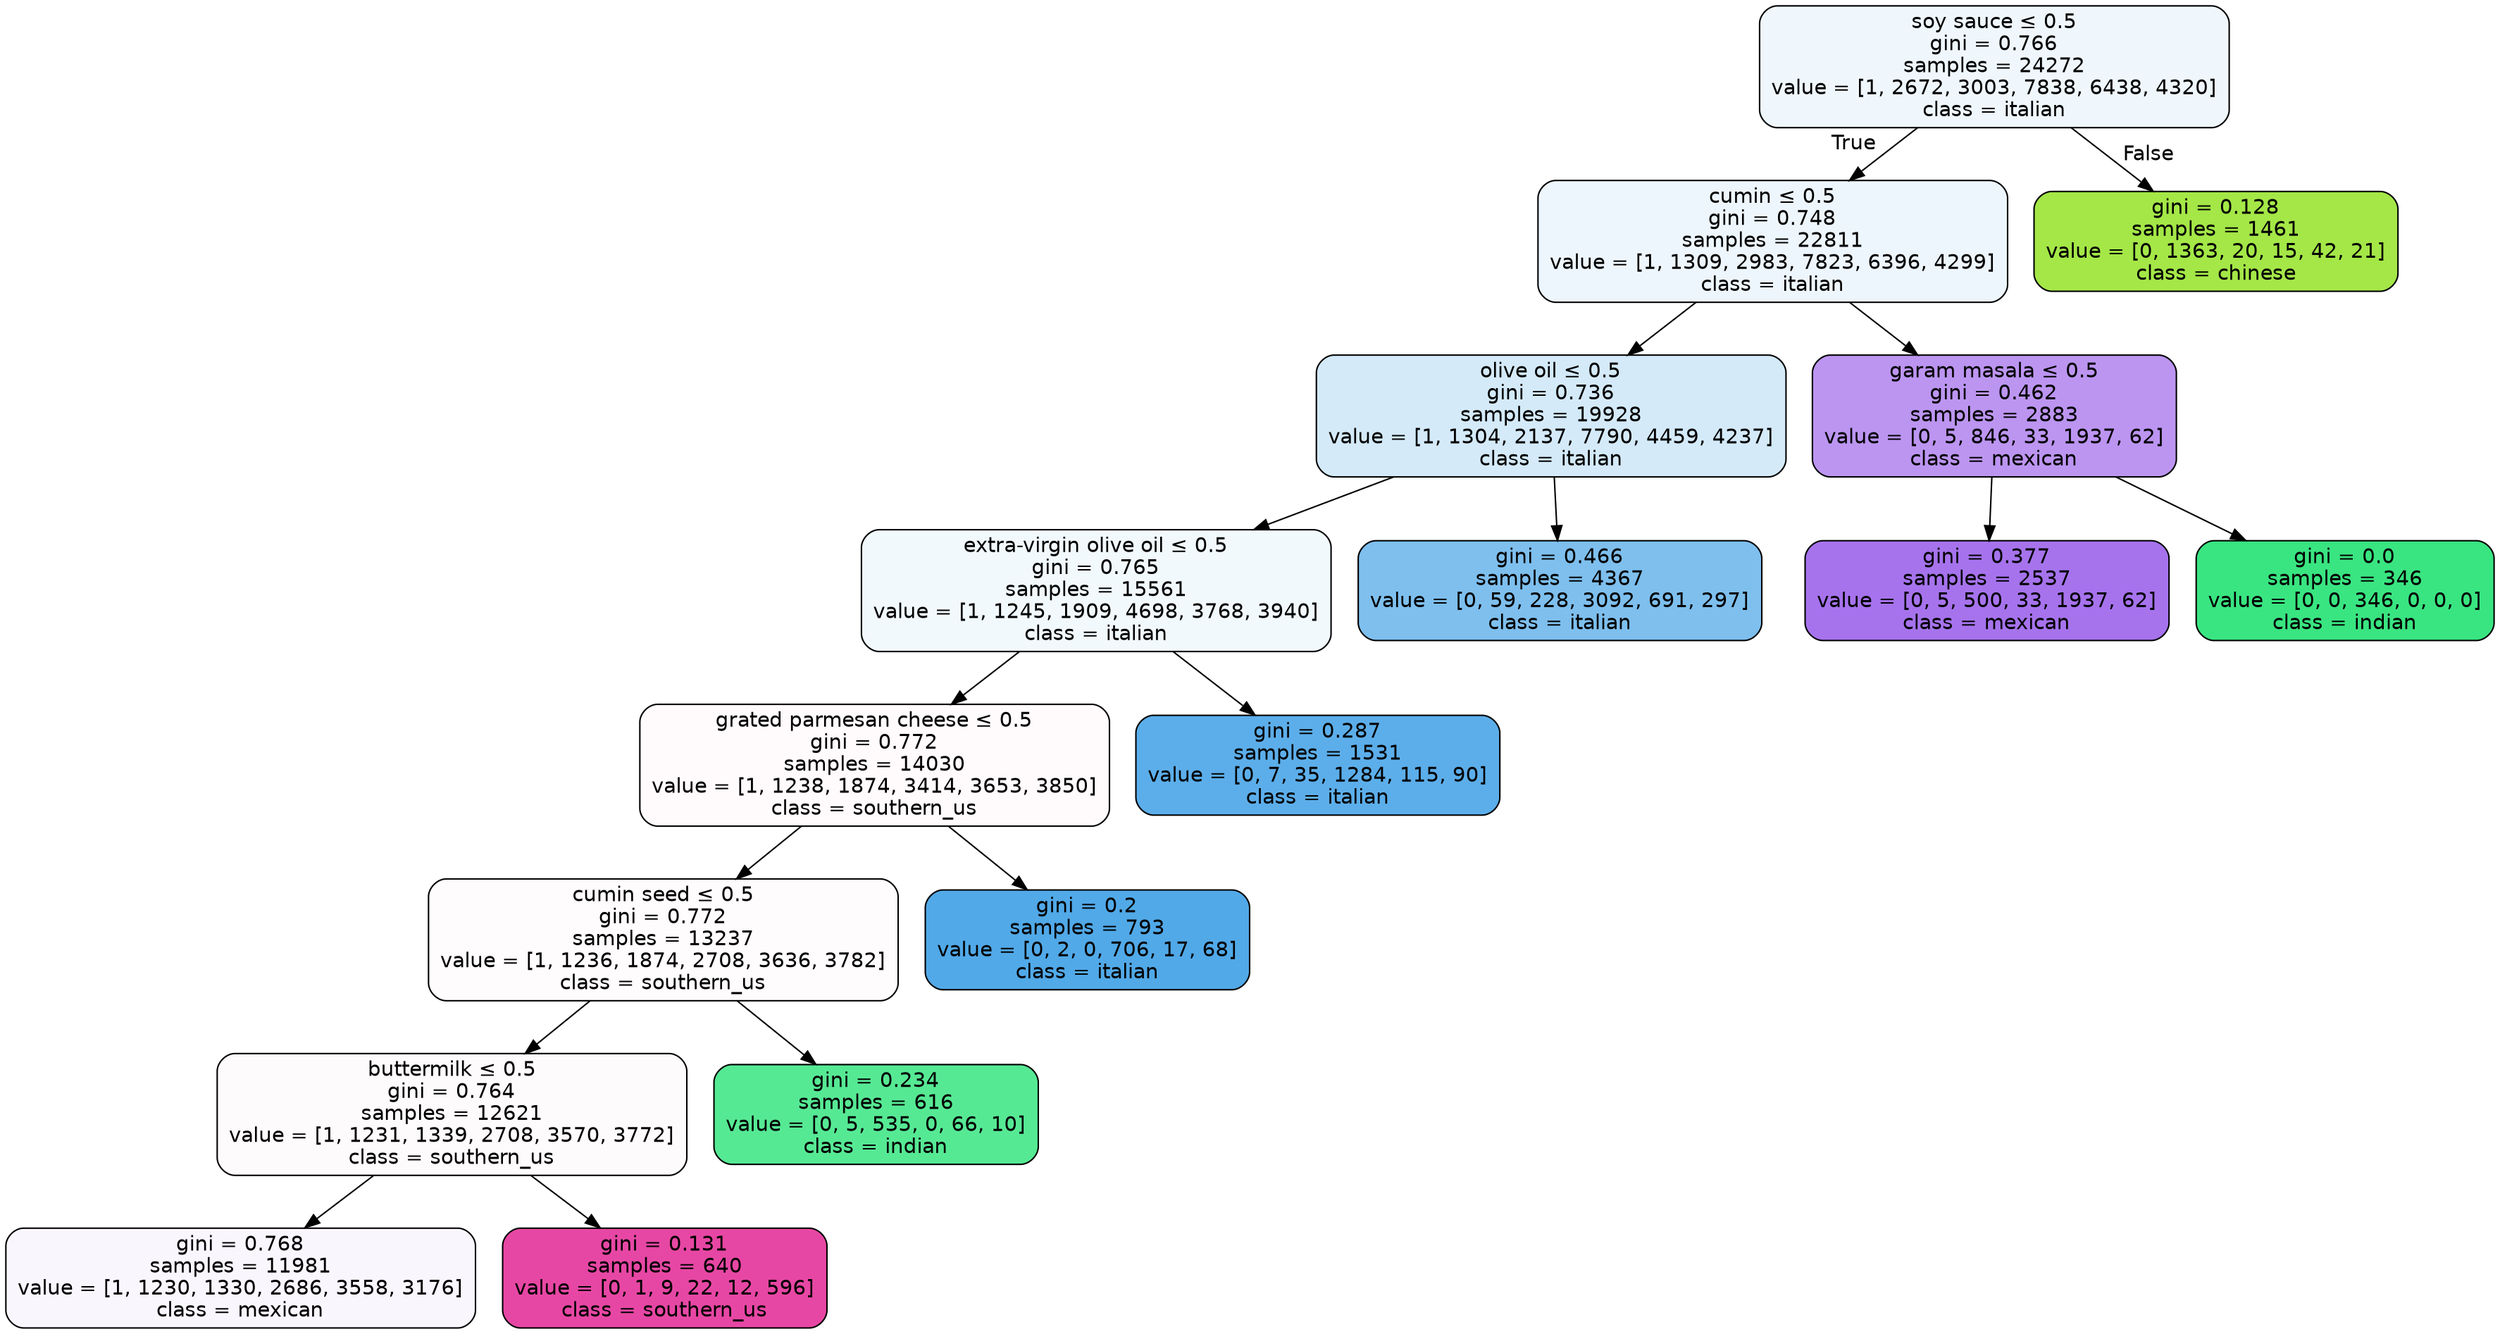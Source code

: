 digraph Tree {
node [shape=box, style="filled, rounded", color="black", fontname=helvetica] ;
edge [fontname=helvetica] ;
0 [label=<soy sauce &le; 0.5<br/>gini = 0.766<br/>samples = 24272<br/>value = [1, 2672, 3003, 7838, 6438, 4320]<br/>class = italian>, fillcolor="#eff7fd"] ;
1 [label=<cumin &le; 0.5<br/>gini = 0.748<br/>samples = 22811<br/>value = [1, 1309, 2983, 7823, 6396, 4299]<br/>class = italian>, fillcolor="#eef6fd"] ;
0 -> 1 [labeldistance=2.5, labelangle=45, headlabel="True"] ;
3 [label=<olive oil &le; 0.5<br/>gini = 0.736<br/>samples = 19928<br/>value = [1, 1304, 2137, 7790, 4459, 4237]<br/>class = italian>, fillcolor="#d4eaf9"] ;
1 -> 3 ;
5 [label=<extra-virgin olive oil &le; 0.5<br/>gini = 0.765<br/>samples = 15561<br/>value = [1, 1245, 1909, 4698, 3768, 3940]<br/>class = italian>, fillcolor="#f2f9fd"] ;
3 -> 5 ;
7 [label=<grated parmesan cheese &le; 0.5<br/>gini = 0.772<br/>samples = 14030<br/>value = [1, 1238, 1874, 3414, 3653, 3850]<br/>class = southern_us>, fillcolor="#fffbfd"] ;
5 -> 7 ;
9 [label=<cumin seed &le; 0.5<br/>gini = 0.772<br/>samples = 13237<br/>value = [1, 1236, 1874, 2708, 3636, 3782]<br/>class = southern_us>, fillcolor="#fffcfe"] ;
7 -> 9 ;
11 [label=<buttermilk &le; 0.5<br/>gini = 0.764<br/>samples = 12621<br/>value = [1, 1231, 1339, 2708, 3570, 3772]<br/>class = southern_us>, fillcolor="#fefbfd"] ;
9 -> 11 ;
15 [label=<gini = 0.768<br/>samples = 11981<br/>value = [1, 1230, 1330, 2686, 3558, 3176]<br/>class = mexican>, fillcolor="#faf6fe"] ;
11 -> 15 ;
16 [label=<gini = 0.131<br/>samples = 640<br/>value = [0, 1, 9, 22, 12, 596]<br/>class = southern_us>, fillcolor="#e747a4"] ;
11 -> 16 ;
12 [label=<gini = 0.234<br/>samples = 616<br/>value = [0, 5, 535, 0, 66, 10]<br/>class = indian>, fillcolor="#56e994"] ;
9 -> 12 ;
10 [label=<gini = 0.2<br/>samples = 793<br/>value = [0, 2, 0, 706, 17, 68]<br/>class = italian>, fillcolor="#51a9e8"] ;
7 -> 10 ;
8 [label=<gini = 0.287<br/>samples = 1531<br/>value = [0, 7, 35, 1284, 115, 90]<br/>class = italian>, fillcolor="#5caeea"] ;
5 -> 8 ;
6 [label=<gini = 0.466<br/>samples = 4367<br/>value = [0, 59, 228, 3092, 691, 297]<br/>class = italian>, fillcolor="#7ebfee"] ;
3 -> 6 ;
4 [label=<garam masala &le; 0.5<br/>gini = 0.462<br/>samples = 2883<br/>value = [0, 5, 846, 33, 1937, 62]<br/>class = mexican>, fillcolor="#bc95f1"] ;
1 -> 4 ;
13 [label=<gini = 0.377<br/>samples = 2537<br/>value = [0, 5, 500, 33, 1937, 62]<br/>class = mexican>, fillcolor="#a673ed"] ;
4 -> 13 ;
14 [label=<gini = 0.0<br/>samples = 346<br/>value = [0, 0, 346, 0, 0, 0]<br/>class = indian>, fillcolor="#39e581"] ;
4 -> 14 ;
2 [label=<gini = 0.128<br/>samples = 1461<br/>value = [0, 1363, 20, 15, 42, 21]<br/>class = chinese>, fillcolor="#a4e747"] ;
0 -> 2 [labeldistance=2.5, labelangle=-45, headlabel="False"] ;
}
